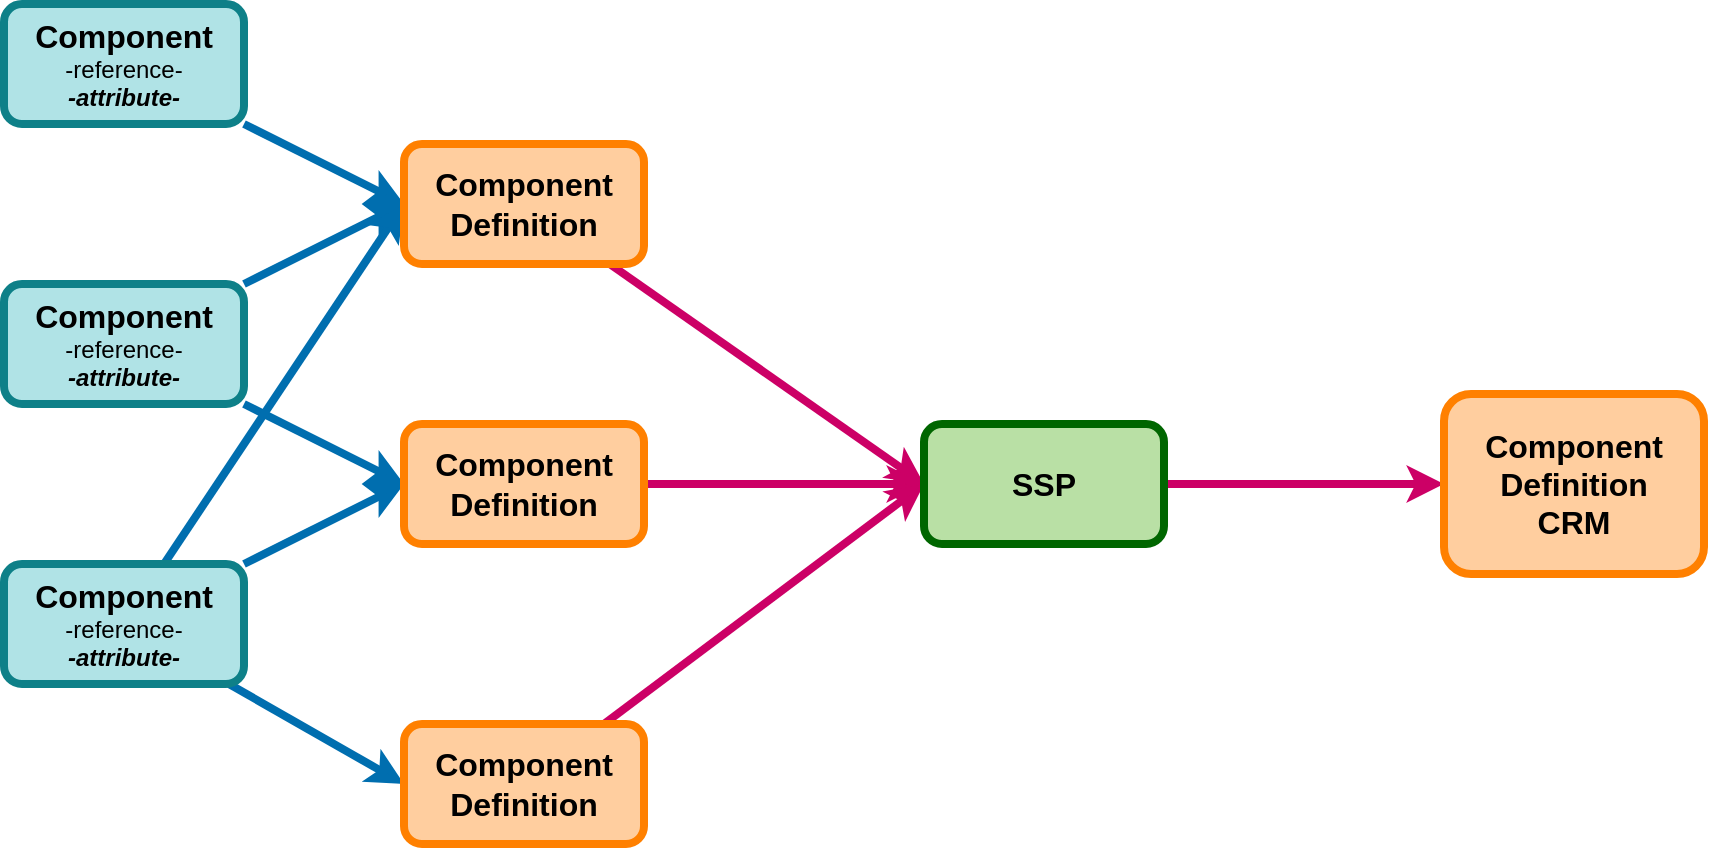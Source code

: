 <mxfile>
    <diagram id="XYlsWJQdyvT_L1KwykDr" name="Multi-CDef">
        <mxGraphModel dx="2235" dy="2846" grid="1" gridSize="10" guides="1" tooltips="1" connect="1" arrows="1" fold="1" page="1" pageScale="1" pageWidth="1100" pageHeight="850" background="#ffffff" math="0" shadow="0">
            <root>
                <mxCell id="0"/>
                <mxCell id="1" parent="0"/>
                <mxCell id="KVU3_tYiKikWnC46SpLr-3" style="edgeStyle=none;rounded=0;html=1;entryX=0;entryY=0.5;entryDx=0;entryDy=0;strokeColor=#006EAF;strokeWidth=4;fontSize=11;fontColor=#000000;fillColor=#1ba1e2;" parent="1" source="oCp1gQMjMsUQZgNSj64W-1" target="u0HBrz6UhigXzjsD_BjE-1" edge="1">
                    <mxGeometry relative="1" as="geometry"/>
                </mxCell>
                <mxCell id="oCp1gQMjMsUQZgNSj64W-1" value="&lt;span style=&quot;font-size: 16px;&quot;&gt;&lt;b&gt;Component&lt;/b&gt;&lt;/span&gt;&lt;br&gt;-reference-&lt;br&gt;&lt;b style=&quot;font-style: italic&quot;&gt;-attribute-&lt;/b&gt;" style="rounded=1;whiteSpace=wrap;html=1;fillColor=#b0e3e6;strokeColor=#0e8088;strokeWidth=4;fontColor=#000000;" parent="1" vertex="1">
                    <mxGeometry x="-1000" y="-1530" width="120" height="60" as="geometry"/>
                </mxCell>
                <mxCell id="KVU3_tYiKikWnC46SpLr-4" style="edgeStyle=none;rounded=0;html=1;entryX=0;entryY=0.5;entryDx=0;entryDy=0;strokeColor=#006EAF;strokeWidth=4;fontSize=11;fontColor=#000000;fillColor=#1ba1e2;" parent="1" source="oCp1gQMjMsUQZgNSj64W-2" target="u0HBrz6UhigXzjsD_BjE-1" edge="1">
                    <mxGeometry relative="1" as="geometry"/>
                </mxCell>
                <mxCell id="KVU3_tYiKikWnC46SpLr-6" style="edgeStyle=none;rounded=0;html=1;entryX=0;entryY=0.5;entryDx=0;entryDy=0;strokeColor=#006EAF;strokeWidth=4;fontSize=11;fontColor=#000000;fillColor=#1ba1e2;" parent="1" source="oCp1gQMjMsUQZgNSj64W-2" target="u0HBrz6UhigXzjsD_BjE-4" edge="1">
                    <mxGeometry relative="1" as="geometry"/>
                </mxCell>
                <mxCell id="oCp1gQMjMsUQZgNSj64W-2" value="&lt;font style=&quot;font-size: 16px&quot;&gt;&lt;b&gt;Component&lt;/b&gt;&lt;/font&gt;&lt;br&gt;-reference-&lt;br&gt;&lt;b style=&quot;font-style: italic&quot;&gt;-attribute-&lt;/b&gt;" style="rounded=1;whiteSpace=wrap;html=1;fillColor=#b0e3e6;strokeColor=#0e8088;strokeWidth=4;fontColor=#000000;" parent="1" vertex="1">
                    <mxGeometry x="-1000" y="-1390" width="120" height="60" as="geometry"/>
                </mxCell>
                <mxCell id="KVU3_tYiKikWnC46SpLr-5" style="edgeStyle=none;rounded=0;html=1;entryX=0;entryY=0.5;entryDx=0;entryDy=0;strokeColor=#006EAF;strokeWidth=4;fontSize=11;fontColor=#000000;fillColor=#1ba1e2;" parent="1" source="oCp1gQMjMsUQZgNSj64W-3" target="u0HBrz6UhigXzjsD_BjE-1" edge="1">
                    <mxGeometry relative="1" as="geometry"/>
                </mxCell>
                <mxCell id="KVU3_tYiKikWnC46SpLr-7" style="edgeStyle=none;rounded=0;html=1;entryX=0;entryY=0.5;entryDx=0;entryDy=0;strokeColor=#006EAF;strokeWidth=4;fontSize=11;fontColor=#000000;fillColor=#1ba1e2;" parent="1" source="oCp1gQMjMsUQZgNSj64W-3" target="u0HBrz6UhigXzjsD_BjE-4" edge="1">
                    <mxGeometry relative="1" as="geometry"/>
                </mxCell>
                <mxCell id="KVU3_tYiKikWnC46SpLr-8" style="edgeStyle=none;rounded=0;html=1;entryX=0;entryY=0.5;entryDx=0;entryDy=0;strokeColor=#006EAF;strokeWidth=4;fontSize=11;fontColor=#000000;fillColor=#1ba1e2;" parent="1" source="oCp1gQMjMsUQZgNSj64W-3" target="u0HBrz6UhigXzjsD_BjE-5" edge="1">
                    <mxGeometry relative="1" as="geometry"/>
                </mxCell>
                <mxCell id="oCp1gQMjMsUQZgNSj64W-3" value="&lt;span style=&quot;font-size: 16px;&quot;&gt;&lt;b&gt;Component&lt;br&gt;&lt;/b&gt;&lt;/span&gt;-reference-&lt;br&gt;&lt;b style=&quot;font-style: italic&quot;&gt;-attribute-&lt;/b&gt;" style="rounded=1;whiteSpace=wrap;html=1;fillColor=#b0e3e6;strokeColor=#0e8088;strokeWidth=4;fontColor=#000000;" parent="1" vertex="1">
                    <mxGeometry x="-1000" y="-1250" width="120" height="60" as="geometry"/>
                </mxCell>
                <mxCell id="KVU3_tYiKikWnC46SpLr-11" style="edgeStyle=none;rounded=0;html=1;entryX=0;entryY=0.5;entryDx=0;entryDy=0;strokeColor=#CC0066;strokeWidth=4;fontSize=11;fontColor=#000000;" parent="1" source="u0HBrz6UhigXzjsD_BjE-1" target="KVU3_tYiKikWnC46SpLr-1" edge="1">
                    <mxGeometry relative="1" as="geometry"/>
                </mxCell>
                <mxCell id="u0HBrz6UhigXzjsD_BjE-1" value="&lt;span style=&quot;font-size: 16px;&quot;&gt;&lt;b&gt;Component&lt;br&gt;Definition&lt;br&gt;&lt;/b&gt;&lt;/span&gt;" style="rounded=1;whiteSpace=wrap;html=1;fillColor=#FFCE9F;strokeColor=#FF8000;strokeWidth=4;fontColor=#000000;" parent="1" vertex="1">
                    <mxGeometry x="-800" y="-1460" width="120" height="60" as="geometry"/>
                </mxCell>
                <mxCell id="KVU3_tYiKikWnC46SpLr-10" style="edgeStyle=none;rounded=0;html=1;strokeColor=#CC0066;strokeWidth=4;fontSize=11;fontColor=#000000;" parent="1" source="u0HBrz6UhigXzjsD_BjE-4" target="KVU3_tYiKikWnC46SpLr-1" edge="1">
                    <mxGeometry relative="1" as="geometry"/>
                </mxCell>
                <mxCell id="u0HBrz6UhigXzjsD_BjE-4" value="&lt;span style=&quot;font-size: 16px;&quot;&gt;&lt;b&gt;Component&lt;br&gt;Definition&lt;br&gt;&lt;/b&gt;&lt;/span&gt;" style="rounded=1;whiteSpace=wrap;html=1;fillColor=#FFCE9F;strokeColor=#FF8000;strokeWidth=4;fontColor=#000000;" parent="1" vertex="1">
                    <mxGeometry x="-800" y="-1320" width="120" height="60" as="geometry"/>
                </mxCell>
                <mxCell id="KVU3_tYiKikWnC46SpLr-9" style="edgeStyle=none;rounded=0;html=1;entryX=0;entryY=0.5;entryDx=0;entryDy=0;strokeColor=#CC0066;strokeWidth=4;fontSize=11;fontColor=#000000;" parent="1" source="u0HBrz6UhigXzjsD_BjE-5" target="KVU3_tYiKikWnC46SpLr-1" edge="1">
                    <mxGeometry relative="1" as="geometry"/>
                </mxCell>
                <mxCell id="u0HBrz6UhigXzjsD_BjE-5" value="&lt;span style=&quot;font-size: 16px;&quot;&gt;&lt;b&gt;Component&lt;br&gt;Definition&lt;br&gt;&lt;/b&gt;&lt;/span&gt;" style="rounded=1;whiteSpace=wrap;html=1;fillColor=#FFCE9F;strokeColor=#FF8000;strokeWidth=4;fontColor=#000000;" parent="1" vertex="1">
                    <mxGeometry x="-800" y="-1170" width="120" height="60" as="geometry"/>
                </mxCell>
                <mxCell id="KVU3_tYiKikWnC46SpLr-12" style="edgeStyle=none;rounded=0;html=1;strokeColor=#CC0066;strokeWidth=4;fontSize=11;fontColor=#000000;" parent="1" source="KVU3_tYiKikWnC46SpLr-1" target="KVU3_tYiKikWnC46SpLr-2" edge="1">
                    <mxGeometry relative="1" as="geometry"/>
                </mxCell>
                <mxCell id="KVU3_tYiKikWnC46SpLr-1" value="&lt;span style=&quot;font-size: 16px&quot;&gt;&lt;b&gt;SSP&lt;/b&gt;&lt;/span&gt;" style="rounded=1;whiteSpace=wrap;html=1;fillColor=#B9E0A5;strokeColor=#006600;strokeWidth=4;fontColor=#000000;" parent="1" vertex="1">
                    <mxGeometry x="-540" y="-1320" width="120" height="60" as="geometry"/>
                </mxCell>
                <mxCell id="KVU3_tYiKikWnC46SpLr-2" value="&lt;span style=&quot;font-size: 16px;&quot;&gt;&lt;b&gt;Component&lt;br&gt;Definition&lt;br&gt;CRM&lt;br&gt;&lt;/b&gt;&lt;/span&gt;" style="rounded=1;whiteSpace=wrap;html=1;fillColor=#FFCE9F;strokeColor=#FF8000;strokeWidth=4;fontColor=#000000;" parent="1" vertex="1">
                    <mxGeometry x="-280" y="-1335" width="130" height="90" as="geometry"/>
                </mxCell>
            </root>
        </mxGraphModel>
    </diagram>
    <diagram id="LIVMKFAMAjtYc_gMIiob" name="Styles">
        <mxGraphModel dx="2286" dy="2846" grid="1" gridSize="10" guides="1" tooltips="1" connect="1" arrows="1" fold="1" page="1" pageScale="1" pageWidth="1100" pageHeight="850" background="#ffffff" math="0" shadow="0">
            <root>
                <mxCell id="0"/>
                <mxCell id="1" parent="0"/>
                <mxCell id="IINDfJwTlHbMu0usXTYg-1" value="&lt;font style=&quot;font-size: 16px&quot;&gt;&lt;b&gt;~Style 2~&lt;/b&gt;&lt;/font&gt;&lt;br&gt;-attribute-" style="rounded=1;whiteSpace=wrap;html=1;fillColor=#FFCE9F;strokeColor=#FF8000;strokeWidth=4;fontColor=#000000;" parent="1" vertex="1">
                    <mxGeometry x="-1090" y="-1200" width="120" height="60" as="geometry"/>
                </mxCell>
                <mxCell id="IINDfJwTlHbMu0usXTYg-2" value="&lt;font style=&quot;font-size: 16px&quot;&gt;&lt;b&gt;~Style 3~&lt;/b&gt;&lt;/font&gt;&lt;br&gt;-reference-&lt;br&gt;&lt;b style=&quot;font-style: italic&quot;&gt;-attribute-&lt;/b&gt;" style="rounded=1;whiteSpace=wrap;html=1;fillColor=#b0e3e6;strokeColor=#0e8088;strokeWidth=4;fontColor=#000000;" parent="1" vertex="1">
                    <mxGeometry x="-1090" y="-1130" width="120" height="60" as="geometry"/>
                </mxCell>
                <mxCell id="IINDfJwTlHbMu0usXTYg-3" value="&lt;span style=&quot;font-size: 16px&quot;&gt;&lt;b&gt;Style 1&lt;/b&gt;&lt;/span&gt;" style="rounded=1;whiteSpace=wrap;html=1;fillColor=#B9E0A5;strokeColor=#006600;strokeWidth=4;fontColor=#000000;" parent="1" vertex="1">
                    <mxGeometry x="-1090" y="-1270" width="120" height="60" as="geometry"/>
                </mxCell>
                <mxCell id="IINDfJwTlHbMu0usXTYg-4" value="&lt;span style=&quot;font-size: 16px&quot;&gt;&lt;b&gt;Style 4&lt;/b&gt;&lt;/span&gt;" style="rounded=1;whiteSpace=wrap;html=1;fillColor=#fad9d5;strokeColor=#ae4132;strokeWidth=4;labelBackgroundColor=none;fontColor=#990000;" parent="1" vertex="1">
                    <mxGeometry x="-1090" y="-1060" width="120" height="60" as="geometry"/>
                </mxCell>
                <mxCell id="IINDfJwTlHbMu0usXTYg-5" value="&lt;span style=&quot;font-size: 16px&quot;&gt;&lt;b&gt;Style 0&lt;/b&gt;&lt;/span&gt;" style="rounded=1;whiteSpace=wrap;html=1;fillColor=#E6E6E6;strokeColor=#999999;strokeWidth=4;fontColor=#000000;" parent="1" vertex="1">
                    <mxGeometry x="-1090" y="-1340" width="120" height="60" as="geometry"/>
                </mxCell>
                <mxCell id="IINDfJwTlHbMu0usXTYg-6" value="Process: Datastore&lt;br&gt;OSCAL: De-emphasized" style="text;html=1;align=left;verticalAlign=middle;resizable=0;points=[];autosize=1;strokeColor=none;fillColor=none;fontColor=#000000;" parent="1" vertex="1">
                    <mxGeometry x="-955" y="-1325" width="150" height="30" as="geometry"/>
                </mxCell>
                <mxCell id="IINDfJwTlHbMu0usXTYg-7" value="Process: Informative&lt;br&gt;OSCAL: Model" style="text;html=1;align=left;verticalAlign=middle;resizable=0;points=[];autosize=1;strokeColor=none;fillColor=none;fontColor=#000000;" parent="1" vertex="1">
                    <mxGeometry x="-955" y="-1255" width="120" height="30" as="geometry"/>
                </mxCell>
                <mxCell id="IINDfJwTlHbMu0usXTYg-8" value="Process: Action/Event&lt;br&gt;OSCAL: Action (e.g., Transform, Import)" style="text;html=1;align=left;verticalAlign=middle;resizable=0;points=[];autosize=1;strokeColor=none;fillColor=none;fontColor=#000000;" parent="1" vertex="1">
                    <mxGeometry x="-955" y="-1185" width="230" height="30" as="geometry"/>
                </mxCell>
                <mxCell id="IINDfJwTlHbMu0usXTYg-9" value="Process: External Entity&lt;br&gt;OSCAL: Model Detail or External" style="text;html=1;align=left;verticalAlign=middle;resizable=0;points=[];autosize=1;strokeColor=none;fillColor=none;fontColor=#000000;" parent="1" vertex="1">
                    <mxGeometry x="-955" y="-1115" width="190" height="30" as="geometry"/>
                </mxCell>
                <mxCell id="IINDfJwTlHbMu0usXTYg-10" value="Process: Notification Event&lt;br&gt;OSCAL: Action with Output" style="text;html=1;align=left;verticalAlign=middle;resizable=0;points=[];autosize=1;strokeColor=none;fillColor=none;fontColor=#000000;" parent="1" vertex="1">
                    <mxGeometry x="-955" y="-1045" width="160" height="30" as="geometry"/>
                </mxCell>
                <mxCell id="IINDfJwTlHbMu0usXTYg-11" value="General Usage/Intention" style="text;html=1;align=center;verticalAlign=middle;resizable=0;points=[];autosize=1;strokeColor=none;fillColor=none;fontColor=#000000;fontStyle=1" parent="1" vertex="1">
                    <mxGeometry x="-960" y="-1370" width="150" height="20" as="geometry"/>
                </mxCell>
                <mxCell id="-LADZYdgTkbEgffZ8JaN-1" value="&lt;span style=&quot;font-size: 16px&quot;&gt;&lt;b&gt;Style 4&lt;/b&gt;&lt;/span&gt;" style="rounded=1;whiteSpace=wrap;html=1;fillColor=#E5CCFF;strokeColor=#330066;strokeWidth=4;labelBackgroundColor=none;fontColor=#330066;" parent="1" vertex="1">
                    <mxGeometry x="-1090" y="-990" width="120" height="60" as="geometry"/>
                </mxCell>
            </root>
        </mxGraphModel>
    </diagram>
</mxfile>